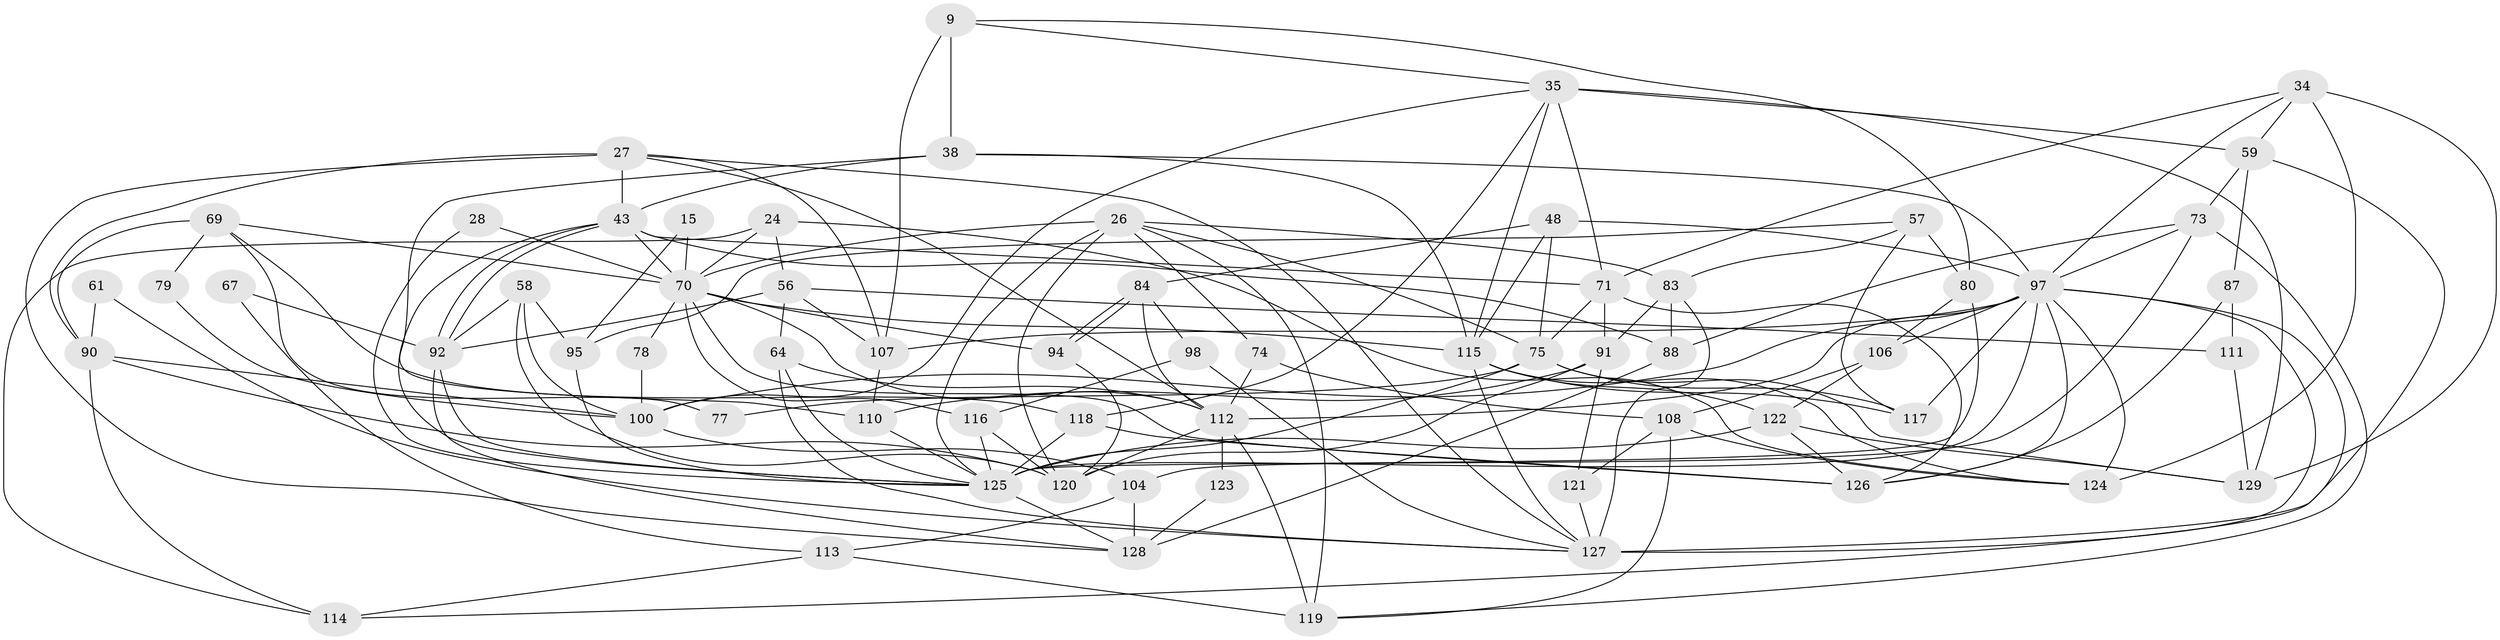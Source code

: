 // original degree distribution, {5: 0.15503875968992248, 4: 0.27906976744186046, 2: 0.13178294573643412, 3: 0.29457364341085274, 6: 0.05426356589147287, 7: 0.046511627906976744, 8: 0.03875968992248062}
// Generated by graph-tools (version 1.1) at 2025/49/03/09/25 04:49:20]
// undirected, 64 vertices, 162 edges
graph export_dot {
graph [start="1"]
  node [color=gray90,style=filled];
  9;
  15;
  24;
  26 [super="+23"];
  27;
  28;
  34;
  35 [super="+12"];
  38 [super="+36"];
  43 [super="+16"];
  48;
  56 [super="+8"];
  57;
  58;
  59 [super="+7"];
  61;
  64 [super="+50+31"];
  67;
  69 [super="+30"];
  70 [super="+25+60+68"];
  71 [super="+41"];
  73;
  74;
  75 [super="+5"];
  77;
  78 [super="+4"];
  79;
  80;
  83 [super="+29"];
  84;
  87;
  88;
  90;
  91 [super="+62"];
  92 [super="+66"];
  94;
  95;
  97 [super="+14+86+47"];
  98 [super="+19"];
  100;
  104;
  106 [super="+20"];
  107 [super="+52"];
  108;
  110 [super="+39"];
  111;
  112 [super="+44+96"];
  113 [super="+10"];
  114;
  115 [super="+102"];
  116;
  117;
  118;
  119;
  120 [super="+109"];
  121 [super="+81"];
  122 [super="+85"];
  123 [super="+54"];
  124 [super="+49"];
  125 [super="+82+45+40+51+101"];
  126 [super="+105+103"];
  127 [super="+32+99"];
  128 [super="+89"];
  129 [super="+1"];
  9 -- 80;
  9 -- 35;
  9 -- 107 [weight=2];
  9 -- 38;
  15 -- 95;
  15 -- 70;
  24 -- 56;
  24 -- 124;
  24 -- 114;
  24 -- 70;
  26 -- 74;
  26 -- 120;
  26 -- 83;
  26 -- 125 [weight=2];
  26 -- 70;
  26 -- 119;
  26 -- 75;
  27 -- 43 [weight=2];
  27 -- 90;
  27 -- 112;
  27 -- 107;
  27 -- 127;
  27 -- 128;
  28 -- 70;
  28 -- 125;
  34 -- 124 [weight=2];
  34 -- 129;
  34 -- 59;
  34 -- 71;
  34 -- 97;
  35 -- 100;
  35 -- 129 [weight=2];
  35 -- 115;
  35 -- 118;
  35 -- 71;
  35 -- 59;
  38 -- 43;
  38 -- 115;
  38 -- 110;
  38 -- 97 [weight=2];
  43 -- 92 [weight=2];
  43 -- 92;
  43 -- 70 [weight=2];
  43 -- 88;
  43 -- 71;
  43 -- 125;
  48 -- 84;
  48 -- 115;
  48 -- 75;
  48 -- 97;
  56 -- 111;
  56 -- 92;
  56 -- 107;
  56 -- 64;
  57 -- 83;
  57 -- 117;
  57 -- 80;
  57 -- 95;
  58 -- 100;
  58 -- 95;
  58 -- 92;
  58 -- 120;
  59 -- 87;
  59 -- 127;
  59 -- 73;
  61 -- 90;
  61 -- 127;
  64 -- 127;
  64 -- 112;
  64 -- 125;
  67 -- 113;
  67 -- 92;
  69 -- 70;
  69 -- 77;
  69 -- 79;
  69 -- 90 [weight=2];
  69 -- 118;
  70 -- 94;
  70 -- 78;
  70 -- 116;
  70 -- 126 [weight=2];
  70 -- 115;
  70 -- 112;
  71 -- 75;
  71 -- 91;
  71 -- 126;
  73 -- 119;
  73 -- 88;
  73 -- 104;
  73 -- 97;
  74 -- 112;
  74 -- 108;
  75 -- 125;
  75 -- 129 [weight=2];
  75 -- 117;
  75 -- 77;
  78 -- 100 [weight=2];
  79 -- 100;
  80 -- 106;
  80 -- 125 [weight=3];
  83 -- 91;
  83 -- 127 [weight=2];
  83 -- 88;
  84 -- 94;
  84 -- 94;
  84 -- 98;
  84 -- 112;
  87 -- 111;
  87 -- 126;
  88 -- 128;
  90 -- 100;
  90 -- 114;
  90 -- 120;
  91 -- 121;
  91 -- 110;
  91 -- 120 [weight=2];
  92 -- 125;
  92 -- 128;
  94 -- 120;
  95 -- 125;
  97 -- 107;
  97 -- 114;
  97 -- 127 [weight=4];
  97 -- 125 [weight=3];
  97 -- 100;
  97 -- 106;
  97 -- 112 [weight=2];
  97 -- 117;
  97 -- 124;
  97 -- 126 [weight=3];
  98 -- 116;
  98 -- 127;
  100 -- 104;
  104 -- 128 [weight=2];
  104 -- 113;
  106 -- 108 [weight=2];
  106 -- 122 [weight=2];
  107 -- 110;
  108 -- 119;
  108 -- 124;
  108 -- 121;
  110 -- 125;
  111 -- 129;
  112 -- 119;
  112 -- 120 [weight=2];
  112 -- 123 [weight=2];
  113 -- 114;
  113 -- 119;
  115 -- 117;
  115 -- 124;
  115 -- 127;
  115 -- 122;
  116 -- 125;
  116 -- 120;
  118 -- 125;
  118 -- 126;
  121 -- 127 [weight=2];
  122 -- 129;
  122 -- 126 [weight=2];
  122 -- 125;
  123 -- 128;
  125 -- 128;
}
